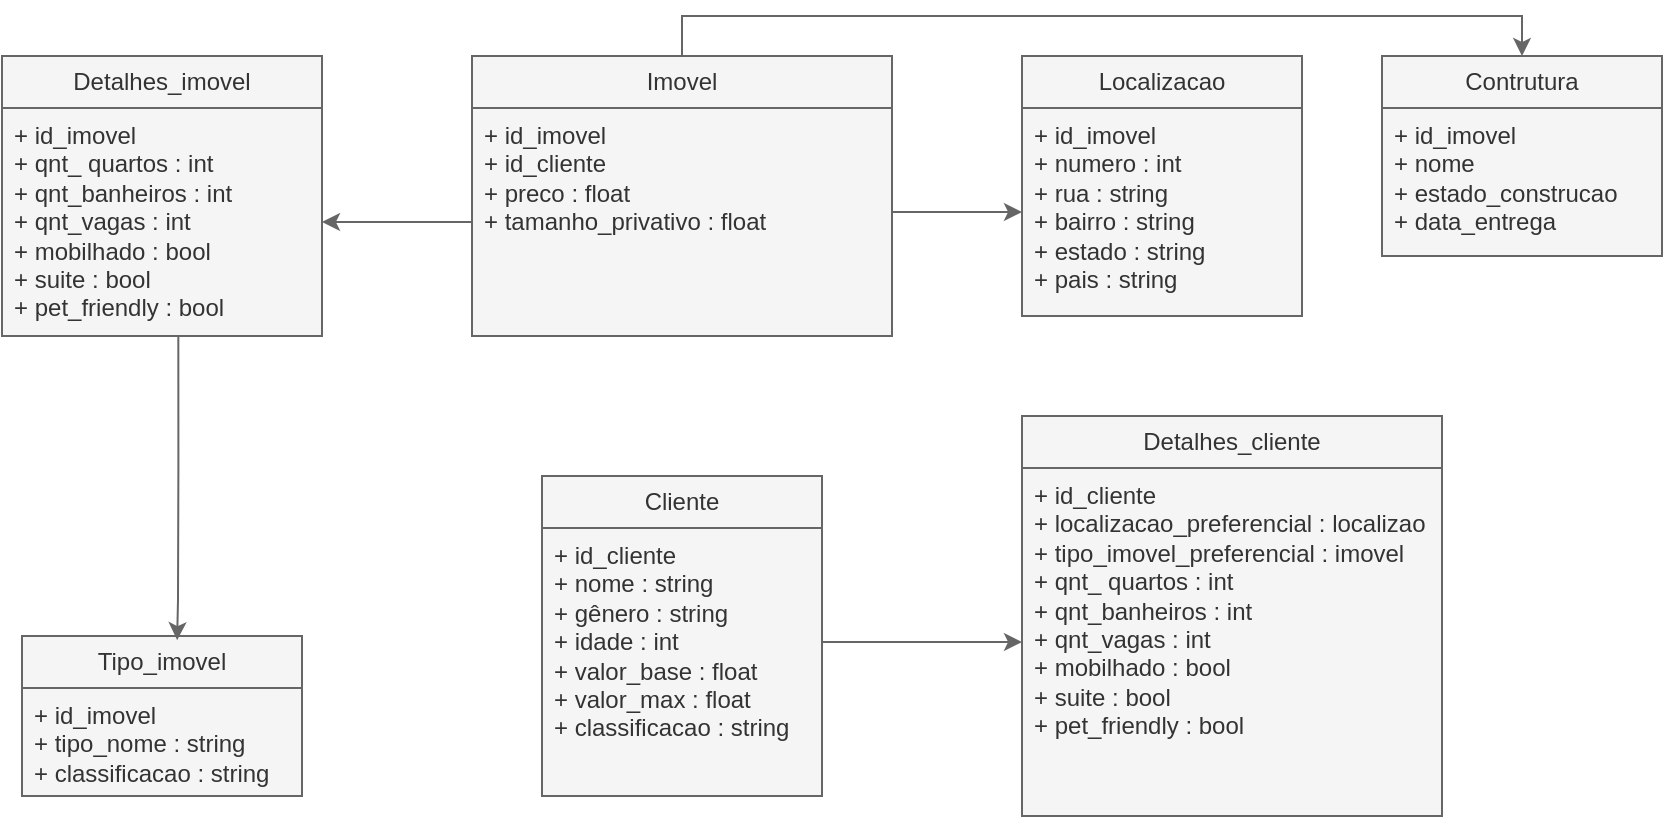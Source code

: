 <mxfile version="21.2.9" type="github">
  <diagram id="C5RBs43oDa-KdzZeNtuy" name="Page-1">
    <mxGraphModel dx="1707" dy="524" grid="1" gridSize="10" guides="1" tooltips="1" connect="1" arrows="1" fold="1" page="1" pageScale="1" pageWidth="827" pageHeight="1169" math="0" shadow="0">
      <root>
        <mxCell id="WIyWlLk6GJQsqaUBKTNV-0" />
        <mxCell id="WIyWlLk6GJQsqaUBKTNV-1" parent="WIyWlLk6GJQsqaUBKTNV-0" />
        <mxCell id="pt_M3kR0GjpwDkTq6W2H-54" style="edgeStyle=orthogonalEdgeStyle;rounded=0;orthogonalLoop=1;jettySize=auto;html=1;entryX=0.5;entryY=0;entryDx=0;entryDy=0;fillColor=#f5f5f5;strokeColor=#666666;" edge="1" parent="WIyWlLk6GJQsqaUBKTNV-1" source="pt_M3kR0GjpwDkTq6W2H-0" target="pt_M3kR0GjpwDkTq6W2H-52">
          <mxGeometry relative="1" as="geometry">
            <Array as="points">
              <mxPoint x="160" y="30" />
              <mxPoint x="580" y="30" />
            </Array>
          </mxGeometry>
        </mxCell>
        <mxCell id="pt_M3kR0GjpwDkTq6W2H-0" value="Imovel" style="swimlane;fontStyle=0;childLayout=stackLayout;horizontal=1;startSize=26;fillColor=#f5f5f5;horizontalStack=0;resizeParent=1;resizeParentMax=0;resizeLast=0;collapsible=1;marginBottom=0;whiteSpace=wrap;html=1;fontColor=#333333;strokeColor=#666666;" vertex="1" parent="WIyWlLk6GJQsqaUBKTNV-1">
          <mxGeometry x="55" y="50" width="210" height="140" as="geometry" />
        </mxCell>
        <mxCell id="pt_M3kR0GjpwDkTq6W2H-3" value="+ id_imovel&lt;br&gt;+ id_cliente&lt;br&gt;+ preco : float&lt;br&gt;+ tamanho_privativo : float" style="text;strokeColor=#666666;fillColor=#f5f5f5;align=left;verticalAlign=top;spacingLeft=4;spacingRight=4;overflow=hidden;rotatable=0;points=[[0,0.5],[1,0.5]];portConstraint=eastwest;whiteSpace=wrap;html=1;fontColor=#333333;" vertex="1" parent="pt_M3kR0GjpwDkTq6W2H-0">
          <mxGeometry y="26" width="210" height="114" as="geometry" />
        </mxCell>
        <mxCell id="pt_M3kR0GjpwDkTq6W2H-5" value="Localizacao" style="swimlane;fontStyle=0;childLayout=stackLayout;horizontal=1;startSize=26;fillColor=#f5f5f5;horizontalStack=0;resizeParent=1;resizeParentMax=0;resizeLast=0;collapsible=1;marginBottom=0;whiteSpace=wrap;html=1;fontColor=#333333;strokeColor=#666666;" vertex="1" parent="WIyWlLk6GJQsqaUBKTNV-1">
          <mxGeometry x="330" y="50" width="140" height="130" as="geometry">
            <mxRectangle x="260" y="50" width="100" height="30" as="alternateBounds" />
          </mxGeometry>
        </mxCell>
        <mxCell id="pt_M3kR0GjpwDkTq6W2H-6" value="+ id_imovel&lt;br&gt;+ numero : int&lt;br&gt;+ rua : string&lt;br&gt;+ bairro : string&lt;br&gt;+ estado : string&lt;br&gt;+ pais : string" style="text;strokeColor=#666666;fillColor=#f5f5f5;align=left;verticalAlign=top;spacingLeft=4;spacingRight=4;overflow=hidden;rotatable=0;points=[[0,0.5],[1,0.5]];portConstraint=eastwest;whiteSpace=wrap;html=1;fontColor=#333333;" vertex="1" parent="pt_M3kR0GjpwDkTq6W2H-5">
          <mxGeometry y="26" width="140" height="104" as="geometry" />
        </mxCell>
        <mxCell id="pt_M3kR0GjpwDkTq6W2H-9" value="Tipo_imovel" style="swimlane;fontStyle=0;childLayout=stackLayout;horizontal=1;startSize=26;fillColor=#f5f5f5;horizontalStack=0;resizeParent=1;resizeParentMax=0;resizeLast=0;collapsible=1;marginBottom=0;whiteSpace=wrap;html=1;fontColor=#333333;strokeColor=#666666;" vertex="1" parent="WIyWlLk6GJQsqaUBKTNV-1">
          <mxGeometry x="-170" y="340" width="140" height="80" as="geometry">
            <mxRectangle x="260" y="50" width="100" height="30" as="alternateBounds" />
          </mxGeometry>
        </mxCell>
        <mxCell id="pt_M3kR0GjpwDkTq6W2H-10" value="+ id_imovel&lt;br&gt;+ tipo_nome : string&lt;br&gt;+ classificacao : string" style="text;strokeColor=#666666;fillColor=#f5f5f5;align=left;verticalAlign=top;spacingLeft=4;spacingRight=4;overflow=hidden;rotatable=0;points=[[0,0.5],[1,0.5]];portConstraint=eastwest;whiteSpace=wrap;html=1;fontColor=#333333;" vertex="1" parent="pt_M3kR0GjpwDkTq6W2H-9">
          <mxGeometry y="26" width="140" height="54" as="geometry" />
        </mxCell>
        <mxCell id="pt_M3kR0GjpwDkTq6W2H-23" value="Cliente" style="swimlane;fontStyle=0;childLayout=stackLayout;horizontal=1;startSize=26;fillColor=#f5f5f5;horizontalStack=0;resizeParent=1;resizeParentMax=0;resizeLast=0;collapsible=1;marginBottom=0;whiteSpace=wrap;html=1;fontColor=#333333;strokeColor=#666666;" vertex="1" parent="WIyWlLk6GJQsqaUBKTNV-1">
          <mxGeometry x="90" y="260" width="140" height="160" as="geometry">
            <mxRectangle x="260" y="50" width="100" height="30" as="alternateBounds" />
          </mxGeometry>
        </mxCell>
        <mxCell id="pt_M3kR0GjpwDkTq6W2H-25" value="+ id_cliente&lt;br&gt;+ nome : string&lt;br&gt;+ gênero : string&lt;br&gt;+ idade : int&lt;br&gt;+ valor_base : float&lt;br&gt;+ valor_max : float&lt;br&gt;+ classificacao : string" style="text;strokeColor=#666666;fillColor=#f5f5f5;align=left;verticalAlign=top;spacingLeft=4;spacingRight=4;overflow=hidden;rotatable=0;points=[[0,0.5],[1,0.5]];portConstraint=eastwest;whiteSpace=wrap;html=1;fontColor=#333333;" vertex="1" parent="pt_M3kR0GjpwDkTq6W2H-23">
          <mxGeometry y="26" width="140" height="134" as="geometry" />
        </mxCell>
        <mxCell id="pt_M3kR0GjpwDkTq6W2H-30" value="Detalhes_cliente" style="swimlane;fontStyle=0;childLayout=stackLayout;horizontal=1;startSize=26;fillColor=#f5f5f5;horizontalStack=0;resizeParent=1;resizeParentMax=0;resizeLast=0;collapsible=1;marginBottom=0;whiteSpace=wrap;html=1;fontColor=#333333;strokeColor=#666666;" vertex="1" parent="WIyWlLk6GJQsqaUBKTNV-1">
          <mxGeometry x="330" y="230" width="210" height="200" as="geometry">
            <mxRectangle x="260" y="50" width="100" height="30" as="alternateBounds" />
          </mxGeometry>
        </mxCell>
        <mxCell id="pt_M3kR0GjpwDkTq6W2H-31" value="+ id_cliente&lt;br&gt;+ localizacao_preferencial&amp;nbsp;: localizao&lt;br&gt;+ tipo_imovel_preferencial : imovel&lt;br&gt;+ qnt_ quartos : int&lt;br&gt;+ qnt_banheiros : int&lt;br&gt;+ qnt_vagas : int&lt;br&gt;+ mobilhado : bool&lt;br&gt;+ suite : bool&lt;br&gt;+ pet_friendly : bool" style="text;strokeColor=#666666;fillColor=#f5f5f5;align=left;verticalAlign=top;spacingLeft=4;spacingRight=4;overflow=hidden;rotatable=0;points=[[0,0.5],[1,0.5]];portConstraint=eastwest;whiteSpace=wrap;html=1;fontColor=#333333;" vertex="1" parent="pt_M3kR0GjpwDkTq6W2H-30">
          <mxGeometry y="26" width="210" height="174" as="geometry" />
        </mxCell>
        <mxCell id="pt_M3kR0GjpwDkTq6W2H-32" value="Detalhes_imovel" style="swimlane;fontStyle=0;childLayout=stackLayout;horizontal=1;startSize=26;fillColor=#f5f5f5;horizontalStack=0;resizeParent=1;resizeParentMax=0;resizeLast=0;collapsible=1;marginBottom=0;whiteSpace=wrap;html=1;fontColor=#333333;strokeColor=#666666;" vertex="1" parent="WIyWlLk6GJQsqaUBKTNV-1">
          <mxGeometry x="-180" y="50" width="160" height="140" as="geometry">
            <mxRectangle x="260" y="50" width="100" height="30" as="alternateBounds" />
          </mxGeometry>
        </mxCell>
        <mxCell id="pt_M3kR0GjpwDkTq6W2H-33" value="+ id_imovel&lt;br&gt;+ qnt_ quartos : int&lt;br&gt;+ qnt_banheiros : int&lt;br&gt;+ qnt_vagas : int&lt;br&gt;+ mobilhado : bool&lt;br&gt;+ suite : bool&lt;br&gt;+ pet_friendly : bool" style="text;strokeColor=#666666;fillColor=#f5f5f5;align=left;verticalAlign=top;spacingLeft=4;spacingRight=4;overflow=hidden;rotatable=0;points=[[0,0.5],[1,0.5]];portConstraint=eastwest;whiteSpace=wrap;html=1;fontColor=#333333;" vertex="1" parent="pt_M3kR0GjpwDkTq6W2H-32">
          <mxGeometry y="26" width="160" height="114" as="geometry" />
        </mxCell>
        <mxCell id="pt_M3kR0GjpwDkTq6W2H-37" style="edgeStyle=orthogonalEdgeStyle;rounded=0;orthogonalLoop=1;jettySize=auto;html=1;entryX=0.554;entryY=0.026;entryDx=0;entryDy=0;entryPerimeter=0;exitX=0.551;exitY=0.996;exitDx=0;exitDy=0;exitPerimeter=0;fillColor=#f5f5f5;strokeColor=#666666;" edge="1" parent="WIyWlLk6GJQsqaUBKTNV-1" source="pt_M3kR0GjpwDkTq6W2H-33" target="pt_M3kR0GjpwDkTq6W2H-9">
          <mxGeometry relative="1" as="geometry">
            <Array as="points">
              <mxPoint x="-92" y="255" />
              <mxPoint x="-92" y="322" />
              <mxPoint x="-92" y="322" />
            </Array>
          </mxGeometry>
        </mxCell>
        <mxCell id="pt_M3kR0GjpwDkTq6W2H-44" value="" style="edgeStyle=orthogonalEdgeStyle;rounded=0;orthogonalLoop=1;jettySize=auto;html=1;fillColor=#f5f5f5;strokeColor=#666666;" edge="1" parent="WIyWlLk6GJQsqaUBKTNV-1" source="pt_M3kR0GjpwDkTq6W2H-3" target="pt_M3kR0GjpwDkTq6W2H-6">
          <mxGeometry relative="1" as="geometry">
            <Array as="points">
              <mxPoint x="280" y="128" />
              <mxPoint x="280" y="128" />
            </Array>
          </mxGeometry>
        </mxCell>
        <mxCell id="pt_M3kR0GjpwDkTq6W2H-45" value="" style="edgeStyle=orthogonalEdgeStyle;rounded=0;orthogonalLoop=1;jettySize=auto;html=1;fillColor=#f5f5f5;strokeColor=#666666;" edge="1" parent="WIyWlLk6GJQsqaUBKTNV-1" source="pt_M3kR0GjpwDkTq6W2H-3" target="pt_M3kR0GjpwDkTq6W2H-33">
          <mxGeometry relative="1" as="geometry" />
        </mxCell>
        <mxCell id="pt_M3kR0GjpwDkTq6W2H-46" value="" style="edgeStyle=orthogonalEdgeStyle;rounded=0;orthogonalLoop=1;jettySize=auto;html=1;fillColor=#f5f5f5;strokeColor=#666666;" edge="1" parent="WIyWlLk6GJQsqaUBKTNV-1" source="pt_M3kR0GjpwDkTq6W2H-25" target="pt_M3kR0GjpwDkTq6W2H-31">
          <mxGeometry relative="1" as="geometry">
            <Array as="points">
              <mxPoint x="250" y="343" />
              <mxPoint x="250" y="343" />
            </Array>
          </mxGeometry>
        </mxCell>
        <mxCell id="pt_M3kR0GjpwDkTq6W2H-52" value="Contrutura" style="swimlane;fontStyle=0;childLayout=stackLayout;horizontal=1;startSize=26;fillColor=#f5f5f5;horizontalStack=0;resizeParent=1;resizeParentMax=0;resizeLast=0;collapsible=1;marginBottom=0;whiteSpace=wrap;html=1;fontColor=#333333;strokeColor=#666666;" vertex="1" parent="WIyWlLk6GJQsqaUBKTNV-1">
          <mxGeometry x="510" y="50" width="140" height="100" as="geometry">
            <mxRectangle x="260" y="50" width="100" height="30" as="alternateBounds" />
          </mxGeometry>
        </mxCell>
        <mxCell id="pt_M3kR0GjpwDkTq6W2H-53" value="+ id_imovel&lt;br&gt;+ nome&lt;br&gt;+ estado_construcao&lt;br&gt;+ data_entrega" style="text;strokeColor=#666666;fillColor=#f5f5f5;align=left;verticalAlign=top;spacingLeft=4;spacingRight=4;overflow=hidden;rotatable=0;points=[[0,0.5],[1,0.5]];portConstraint=eastwest;whiteSpace=wrap;html=1;fontColor=#333333;" vertex="1" parent="pt_M3kR0GjpwDkTq6W2H-52">
          <mxGeometry y="26" width="140" height="74" as="geometry" />
        </mxCell>
      </root>
    </mxGraphModel>
  </diagram>
</mxfile>
